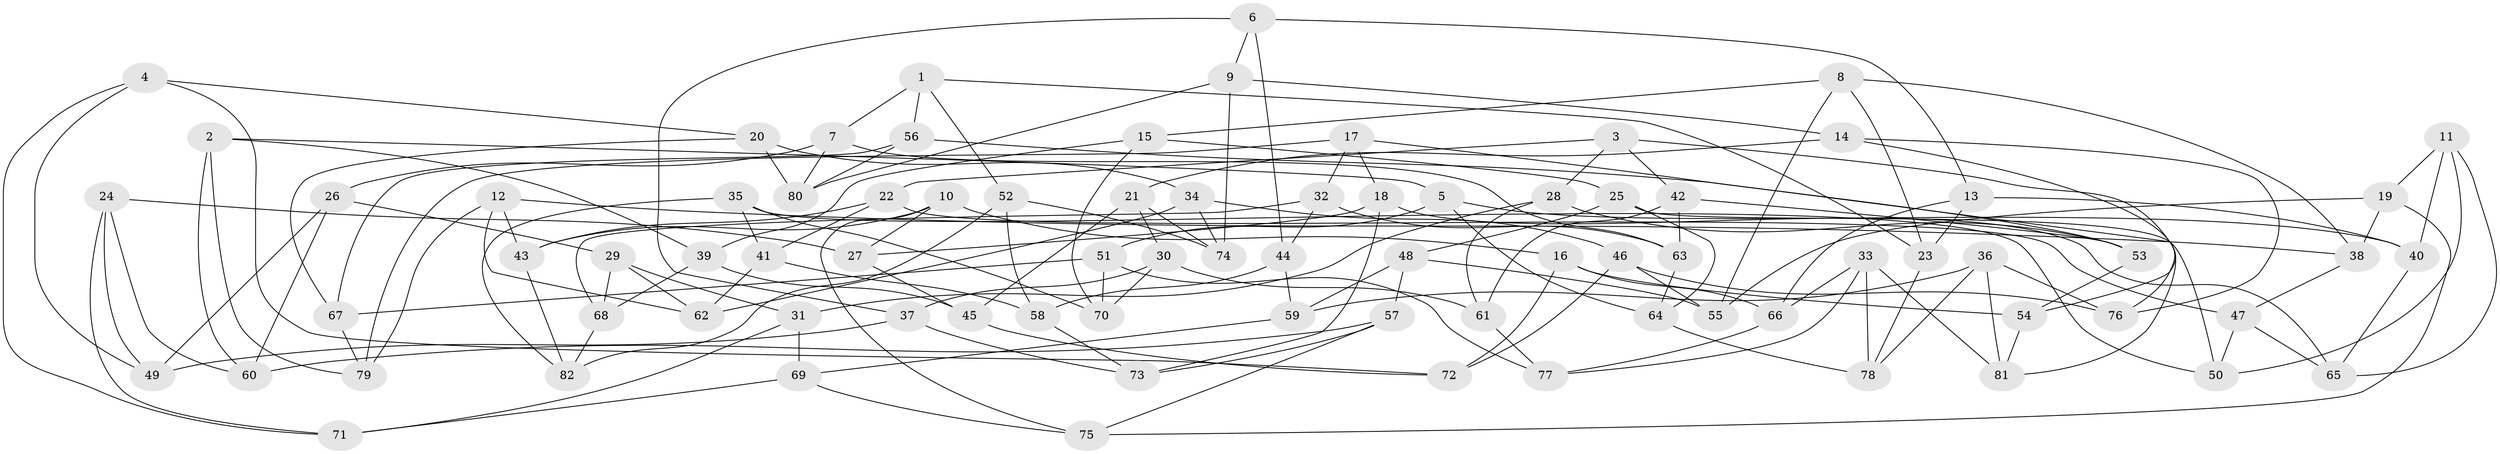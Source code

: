 // coarse degree distribution, {3: 0.14634146341463414, 9: 0.12195121951219512, 10: 0.04878048780487805, 4: 0.5365853658536586, 11: 0.024390243902439025, 7: 0.024390243902439025, 5: 0.024390243902439025, 2: 0.024390243902439025, 8: 0.024390243902439025, 12: 0.024390243902439025}
// Generated by graph-tools (version 1.1) at 2025/54/03/04/25 22:54:01]
// undirected, 82 vertices, 164 edges
graph export_dot {
  node [color=gray90,style=filled];
  1;
  2;
  3;
  4;
  5;
  6;
  7;
  8;
  9;
  10;
  11;
  12;
  13;
  14;
  15;
  16;
  17;
  18;
  19;
  20;
  21;
  22;
  23;
  24;
  25;
  26;
  27;
  28;
  29;
  30;
  31;
  32;
  33;
  34;
  35;
  36;
  37;
  38;
  39;
  40;
  41;
  42;
  43;
  44;
  45;
  46;
  47;
  48;
  49;
  50;
  51;
  52;
  53;
  54;
  55;
  56;
  57;
  58;
  59;
  60;
  61;
  62;
  63;
  64;
  65;
  66;
  67;
  68;
  69;
  70;
  71;
  72;
  73;
  74;
  75;
  76;
  77;
  78;
  79;
  80;
  81;
  82;
  1 -- 7;
  1 -- 56;
  1 -- 52;
  1 -- 23;
  2 -- 60;
  2 -- 39;
  2 -- 5;
  2 -- 79;
  3 -- 28;
  3 -- 22;
  3 -- 42;
  3 -- 76;
  4 -- 49;
  4 -- 72;
  4 -- 71;
  4 -- 20;
  5 -- 51;
  5 -- 40;
  5 -- 64;
  6 -- 13;
  6 -- 44;
  6 -- 9;
  6 -- 37;
  7 -- 63;
  7 -- 80;
  7 -- 26;
  8 -- 38;
  8 -- 23;
  8 -- 15;
  8 -- 55;
  9 -- 74;
  9 -- 14;
  9 -- 80;
  10 -- 27;
  10 -- 75;
  10 -- 16;
  10 -- 43;
  11 -- 65;
  11 -- 40;
  11 -- 50;
  11 -- 19;
  12 -- 38;
  12 -- 62;
  12 -- 79;
  12 -- 43;
  13 -- 23;
  13 -- 40;
  13 -- 66;
  14 -- 76;
  14 -- 21;
  14 -- 54;
  15 -- 70;
  15 -- 39;
  15 -- 25;
  16 -- 72;
  16 -- 54;
  16 -- 66;
  17 -- 32;
  17 -- 53;
  17 -- 18;
  17 -- 79;
  18 -- 73;
  18 -- 27;
  18 -- 65;
  19 -- 38;
  19 -- 75;
  19 -- 55;
  20 -- 67;
  20 -- 34;
  20 -- 80;
  21 -- 45;
  21 -- 74;
  21 -- 30;
  22 -- 47;
  22 -- 43;
  22 -- 41;
  23 -- 78;
  24 -- 60;
  24 -- 49;
  24 -- 71;
  24 -- 27;
  25 -- 64;
  25 -- 48;
  25 -- 50;
  26 -- 29;
  26 -- 49;
  26 -- 60;
  27 -- 45;
  28 -- 31;
  28 -- 53;
  28 -- 61;
  29 -- 68;
  29 -- 31;
  29 -- 62;
  30 -- 61;
  30 -- 70;
  30 -- 37;
  31 -- 71;
  31 -- 69;
  32 -- 68;
  32 -- 44;
  32 -- 63;
  33 -- 81;
  33 -- 77;
  33 -- 78;
  33 -- 66;
  34 -- 74;
  34 -- 62;
  34 -- 46;
  35 -- 50;
  35 -- 70;
  35 -- 82;
  35 -- 41;
  36 -- 78;
  36 -- 81;
  36 -- 59;
  36 -- 76;
  37 -- 73;
  37 -- 49;
  38 -- 47;
  39 -- 45;
  39 -- 68;
  40 -- 65;
  41 -- 58;
  41 -- 62;
  42 -- 63;
  42 -- 53;
  42 -- 61;
  43 -- 82;
  44 -- 58;
  44 -- 59;
  45 -- 72;
  46 -- 55;
  46 -- 72;
  46 -- 76;
  47 -- 65;
  47 -- 50;
  48 -- 55;
  48 -- 57;
  48 -- 59;
  51 -- 67;
  51 -- 70;
  51 -- 77;
  52 -- 82;
  52 -- 74;
  52 -- 58;
  53 -- 54;
  54 -- 81;
  56 -- 80;
  56 -- 81;
  56 -- 67;
  57 -- 75;
  57 -- 60;
  57 -- 73;
  58 -- 73;
  59 -- 69;
  61 -- 77;
  63 -- 64;
  64 -- 78;
  66 -- 77;
  67 -- 79;
  68 -- 82;
  69 -- 71;
  69 -- 75;
}
